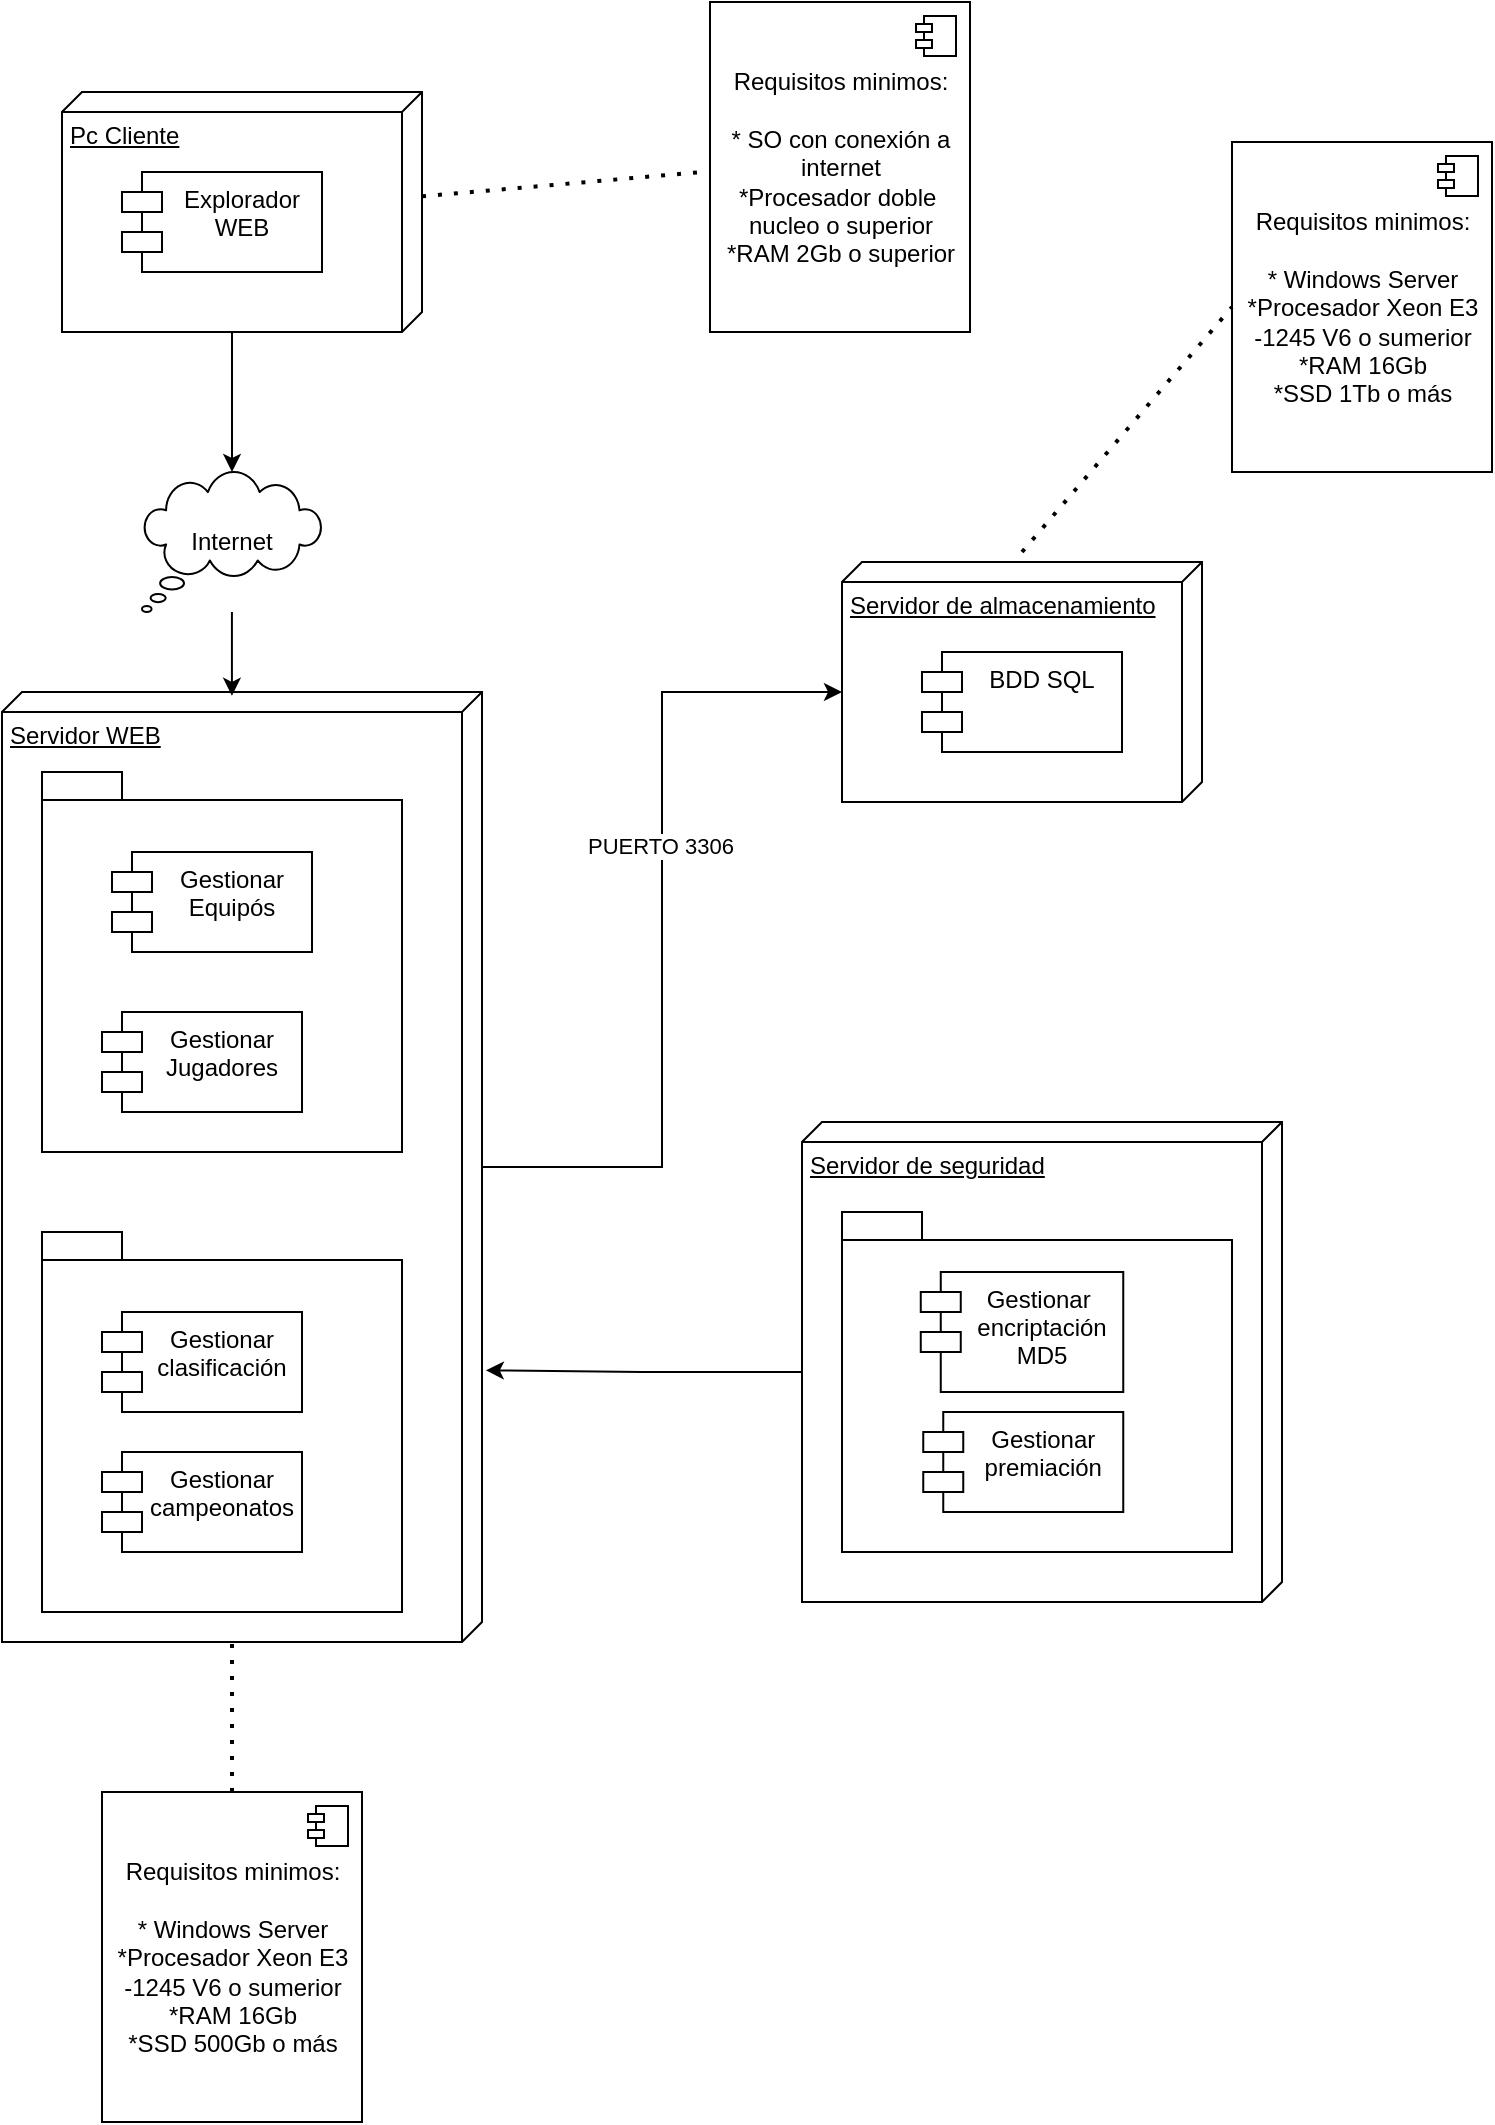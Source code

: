 <mxfile version="20.8.20" type="device" pages="3"><diagram id="pEQX3qV8UF2Y48jr3S-m" name="Page-1"><mxGraphModel dx="1009" dy="561" grid="1" gridSize="10" guides="1" tooltips="1" connect="1" arrows="1" fold="1" page="1" pageScale="1" pageWidth="827" pageHeight="1169" math="0" shadow="0"><root><mxCell id="0"/><mxCell id="1" parent="0"/><mxCell id="NZAlcKWctSWos0OK3FiM-33" style="edgeStyle=orthogonalEdgeStyle;rounded=0;orthogonalLoop=1;jettySize=auto;html=1;exitX=0;exitY=0;exitDx=120;exitDy=95;exitPerimeter=0;" parent="1" source="NZAlcKWctSWos0OK3FiM-1" target="NZAlcKWctSWos0OK3FiM-32" edge="1"><mxGeometry relative="1" as="geometry"/></mxCell><mxCell id="NZAlcKWctSWos0OK3FiM-1" value="Pc Cliente" style="verticalAlign=top;align=left;spacingTop=8;spacingLeft=2;spacingRight=12;shape=cube;size=10;direction=south;fontStyle=4;html=1;" parent="1" vertex="1"><mxGeometry x="90" y="120" width="180" height="120" as="geometry"/></mxCell><mxCell id="NZAlcKWctSWos0OK3FiM-3" value="Explorador &#10;WEB" style="shape=module;align=left;spacingLeft=20;align=center;verticalAlign=top;" parent="1" vertex="1"><mxGeometry x="120" y="160" width="100" height="50" as="geometry"/></mxCell><mxCell id="NZAlcKWctSWos0OK3FiM-30" style="edgeStyle=orthogonalEdgeStyle;rounded=0;orthogonalLoop=1;jettySize=auto;html=1;entryX=0;entryY=0;entryDx=65;entryDy=180;entryPerimeter=0;" parent="1" source="NZAlcKWctSWos0OK3FiM-4" target="NZAlcKWctSWos0OK3FiM-25" edge="1"><mxGeometry relative="1" as="geometry"/></mxCell><mxCell id="NZAlcKWctSWos0OK3FiM-31" value="PUERTO 3306" style="edgeLabel;html=1;align=center;verticalAlign=middle;resizable=0;points=[];" parent="NZAlcKWctSWos0OK3FiM-30" vertex="1" connectable="0"><mxGeometry x="0.206" y="1" relative="1" as="geometry"><mxPoint y="1" as="offset"/></mxGeometry></mxCell><mxCell id="NZAlcKWctSWos0OK3FiM-4" value="Servidor WEB" style="verticalAlign=top;align=left;spacingTop=8;spacingLeft=2;spacingRight=12;shape=cube;size=10;direction=south;fontStyle=4;html=1;" parent="1" vertex="1"><mxGeometry x="60" y="420" width="240" height="475" as="geometry"/></mxCell><mxCell id="NZAlcKWctSWos0OK3FiM-2" value="" style="shape=folder;fontStyle=1;spacingTop=10;tabWidth=40;tabHeight=14;tabPosition=left;html=1;" parent="1" vertex="1"><mxGeometry x="80" y="460" width="180" height="190" as="geometry"/></mxCell><mxCell id="NZAlcKWctSWos0OK3FiM-5" value="Gestionar &#10;Equipós" style="shape=module;align=left;spacingLeft=20;align=center;verticalAlign=top;" parent="1" vertex="1"><mxGeometry x="115" y="500" width="100" height="50" as="geometry"/></mxCell><mxCell id="NZAlcKWctSWos0OK3FiM-6" value="Gestionar &#10;Jugadores" style="shape=module;align=left;spacingLeft=20;align=center;verticalAlign=top;" parent="1" vertex="1"><mxGeometry x="110" y="580" width="100" height="50" as="geometry"/></mxCell><mxCell id="NZAlcKWctSWos0OK3FiM-7" value="" style="shape=folder;fontStyle=1;spacingTop=10;tabWidth=40;tabHeight=14;tabPosition=left;html=1;" parent="1" vertex="1"><mxGeometry x="80" y="690" width="180" height="190" as="geometry"/></mxCell><mxCell id="NZAlcKWctSWos0OK3FiM-8" value="Gestionar&#10;campeonatos" style="shape=module;align=left;spacingLeft=20;align=center;verticalAlign=top;" parent="1" vertex="1"><mxGeometry x="110" y="800" width="100" height="50" as="geometry"/></mxCell><mxCell id="NZAlcKWctSWos0OK3FiM-9" value="Gestionar &#10;clasificación" style="shape=module;align=left;spacingLeft=20;align=center;verticalAlign=top;" parent="1" vertex="1"><mxGeometry x="110" y="730" width="100" height="50" as="geometry"/></mxCell><mxCell id="NZAlcKWctSWos0OK3FiM-29" style="edgeStyle=orthogonalEdgeStyle;rounded=0;orthogonalLoop=1;jettySize=auto;html=1;exitX=0;exitY=0;exitDx=125;exitDy=240;exitPerimeter=0;entryX=0.714;entryY=-0.008;entryDx=0;entryDy=0;entryPerimeter=0;" parent="1" source="NZAlcKWctSWos0OK3FiM-10" target="NZAlcKWctSWos0OK3FiM-4" edge="1"><mxGeometry relative="1" as="geometry"/></mxCell><mxCell id="NZAlcKWctSWos0OK3FiM-10" value="Servidor de seguridad" style="verticalAlign=top;align=left;spacingTop=8;spacingLeft=2;spacingRight=12;shape=cube;size=10;direction=south;fontStyle=4;html=1;" parent="1" vertex="1"><mxGeometry x="460" y="635" width="240" height="240" as="geometry"/></mxCell><mxCell id="NZAlcKWctSWos0OK3FiM-11" value="" style="shape=folder;fontStyle=1;spacingTop=10;tabWidth=40;tabHeight=14;tabPosition=left;html=1;" parent="1" vertex="1"><mxGeometry x="480" y="680" width="195" height="170" as="geometry"/></mxCell><mxCell id="NZAlcKWctSWos0OK3FiM-12" value="Gestionar &#10;premiación" style="shape=module;align=left;spacingLeft=20;align=center;verticalAlign=top;" parent="1" vertex="1"><mxGeometry x="520.63" y="780" width="100" height="50" as="geometry"/></mxCell><mxCell id="NZAlcKWctSWos0OK3FiM-13" value="Gestionar &#10;encriptación&#10;MD5" style="shape=module;align=left;spacingLeft=20;align=center;verticalAlign=top;" parent="1" vertex="1"><mxGeometry x="519.38" y="710" width="101.25" height="60" as="geometry"/></mxCell><mxCell id="NZAlcKWctSWos0OK3FiM-25" value="Servidor de almacenamiento" style="verticalAlign=top;align=left;spacingTop=8;spacingLeft=2;spacingRight=12;shape=cube;size=10;direction=south;fontStyle=4;html=1;" parent="1" vertex="1"><mxGeometry x="480" y="355" width="180" height="120" as="geometry"/></mxCell><mxCell id="NZAlcKWctSWos0OK3FiM-26" value="BDD SQL" style="shape=module;align=left;spacingLeft=20;align=center;verticalAlign=top;" parent="1" vertex="1"><mxGeometry x="520" y="400" width="100" height="50" as="geometry"/></mxCell><mxCell id="NZAlcKWctSWos0OK3FiM-27" value="Requisitos minimos:&lt;br&gt;&lt;br&gt;* Windows Server&lt;br&gt;*Procesador Xeon E3 &lt;br&gt;-1245 V6 o sumerior&lt;br&gt;*RAM 16Gb&lt;br&gt;*SSD 1Tb o más" style="html=1;dropTarget=0;" parent="1" vertex="1"><mxGeometry x="675" y="145" width="130" height="165" as="geometry"/></mxCell><mxCell id="NZAlcKWctSWos0OK3FiM-28" value="" style="shape=module;jettyWidth=8;jettyHeight=4;" parent="NZAlcKWctSWos0OK3FiM-27" vertex="1"><mxGeometry x="1" width="20" height="20" relative="1" as="geometry"><mxPoint x="-27" y="7" as="offset"/></mxGeometry></mxCell><mxCell id="NZAlcKWctSWos0OK3FiM-34" style="edgeStyle=orthogonalEdgeStyle;rounded=0;orthogonalLoop=1;jettySize=auto;html=1;entryX=0.004;entryY=0.521;entryDx=0;entryDy=0;entryPerimeter=0;" parent="1" source="NZAlcKWctSWos0OK3FiM-32" target="NZAlcKWctSWos0OK3FiM-4" edge="1"><mxGeometry relative="1" as="geometry"/></mxCell><mxCell id="NZAlcKWctSWos0OK3FiM-32" value="Internet" style="whiteSpace=wrap;html=1;shape=mxgraph.basic.cloud_callout" parent="1" vertex="1"><mxGeometry x="130" y="310" width="90" height="70" as="geometry"/></mxCell><mxCell id="NZAlcKWctSWos0OK3FiM-37" value="" style="endArrow=none;dashed=1;html=1;dashPattern=1 3;strokeWidth=2;rounded=0;entryX=0;entryY=0.5;entryDx=0;entryDy=0;" parent="1" target="NZAlcKWctSWos0OK3FiM-27" edge="1"><mxGeometry width="50" height="50" relative="1" as="geometry"><mxPoint x="570" y="350" as="sourcePoint"/><mxPoint x="440" y="440" as="targetPoint"/></mxGeometry></mxCell><mxCell id="NZAlcKWctSWos0OK3FiM-38" value="Requisitos minimos:&lt;br&gt;&lt;br&gt;* Windows Server&lt;br&gt;*Procesador Xeon E3 &lt;br&gt;-1245 V6 o sumerior&lt;br&gt;*RAM 16Gb&lt;br&gt;*SSD 500Gb o más" style="html=1;dropTarget=0;" parent="1" vertex="1"><mxGeometry x="110" y="970" width="130" height="165" as="geometry"/></mxCell><mxCell id="NZAlcKWctSWos0OK3FiM-39" value="" style="shape=module;jettyWidth=8;jettyHeight=4;" parent="NZAlcKWctSWos0OK3FiM-38" vertex="1"><mxGeometry x="1" width="20" height="20" relative="1" as="geometry"><mxPoint x="-27" y="7" as="offset"/></mxGeometry></mxCell><mxCell id="NZAlcKWctSWos0OK3FiM-40" value="" style="endArrow=none;dashed=1;html=1;dashPattern=1 3;strokeWidth=2;rounded=0;entryX=0;entryY=0;entryDx=475;entryDy=125;entryPerimeter=0;" parent="1" source="NZAlcKWctSWos0OK3FiM-38" target="NZAlcKWctSWos0OK3FiM-4" edge="1"><mxGeometry width="50" height="50" relative="1" as="geometry"><mxPoint x="580" y="365" as="sourcePoint"/><mxPoint x="580" y="295" as="targetPoint"/></mxGeometry></mxCell><mxCell id="NZAlcKWctSWos0OK3FiM-41" value="Requisitos minimos:&lt;br&gt;&lt;br&gt;* SO con conexión a&lt;br&gt;internet&lt;br&gt;*Procesador doble&amp;nbsp;&lt;br&gt;nucleo o superior&lt;br&gt;*RAM 2Gb o superior&lt;br&gt;" style="html=1;dropTarget=0;" parent="1" vertex="1"><mxGeometry x="414" y="75" width="130" height="165" as="geometry"/></mxCell><mxCell id="NZAlcKWctSWos0OK3FiM-42" value="" style="shape=module;jettyWidth=8;jettyHeight=4;" parent="NZAlcKWctSWos0OK3FiM-41" vertex="1"><mxGeometry x="1" width="20" height="20" relative="1" as="geometry"><mxPoint x="-27" y="7" as="offset"/></mxGeometry></mxCell><mxCell id="NZAlcKWctSWos0OK3FiM-43" value="" style="endArrow=none;dashed=1;html=1;dashPattern=1 3;strokeWidth=2;rounded=0;" parent="1" source="NZAlcKWctSWos0OK3FiM-1" edge="1"><mxGeometry width="50" height="50" relative="1" as="geometry"><mxPoint x="580" y="360" as="sourcePoint"/><mxPoint x="410" y="160" as="targetPoint"/></mxGeometry></mxCell></root></mxGraphModel></diagram><diagram id="flF5bvhJFuqrSgiUBy-7" name="Page-2"><mxGraphModel dx="1009" dy="561" grid="1" gridSize="10" guides="1" tooltips="1" connect="1" arrows="1" fold="1" page="1" pageScale="1" pageWidth="827" pageHeight="1169" math="0" shadow="0"><root><mxCell id="0"/><mxCell id="1" parent="0"/><mxCell id="SqK7k2KdLtmogZv5gk_i-6" style="edgeStyle=orthogonalEdgeStyle;rounded=0;orthogonalLoop=1;jettySize=auto;html=1;exitX=0;exitY=0.645;exitDx=0;exitDy=0;exitPerimeter=0;entryX=0;entryY=0;entryDx=70;entryDy=70;entryPerimeter=0;" parent="1" source="SqK7k2KdLtmogZv5gk_i-1" target="SqK7k2KdLtmogZv5gk_i-4" edge="1"><mxGeometry relative="1" as="geometry"/></mxCell><mxCell id="SqK7k2KdLtmogZv5gk_i-7" style="edgeStyle=orthogonalEdgeStyle;rounded=0;orthogonalLoop=1;jettySize=auto;html=1;entryX=0;entryY=0;entryDx=80;entryDy=80;entryPerimeter=0;exitX=0.005;exitY=0.35;exitDx=0;exitDy=0;exitPerimeter=0;" parent="1" source="SqK7k2KdLtmogZv5gk_i-1" target="SqK7k2KdLtmogZv5gk_i-5" edge="1"><mxGeometry relative="1" as="geometry"/></mxCell><mxCell id="My9athEXNHhI6NJUmnqV-2" style="edgeStyle=orthogonalEdgeStyle;rounded=0;orthogonalLoop=1;jettySize=auto;html=1;exitX=0;exitY=0;exitDx=220;exitDy=105;exitPerimeter=0;entryX=0.5;entryY=0;entryDx=0;entryDy=0;entryPerimeter=0;" parent="1" source="SqK7k2KdLtmogZv5gk_i-1" target="My9athEXNHhI6NJUmnqV-1" edge="1"><mxGeometry relative="1" as="geometry"/></mxCell><mxCell id="SqK7k2KdLtmogZv5gk_i-1" value="Pc del cliente" style="verticalAlign=top;align=left;spacingTop=8;spacingLeft=2;spacingRight=12;shape=cube;size=10;direction=south;fontStyle=4;html=1;" parent="1" vertex="1"><mxGeometry x="120" y="190" width="200" height="220" as="geometry"/></mxCell><mxCell id="SqK7k2KdLtmogZv5gk_i-2" value="Explorador&#10;WEB&#10;ACTUALIZADO" style="shape=module;align=left;spacingLeft=20;align=center;verticalAlign=top;" parent="1" vertex="1"><mxGeometry x="160" y="240" width="120" height="60" as="geometry"/></mxCell><mxCell id="SqK7k2KdLtmogZv5gk_i-3" value="URL&#10;Cash Inventory" style="shape=module;align=left;spacingLeft=20;align=center;verticalAlign=top;" parent="1" vertex="1"><mxGeometry x="160" y="310" width="120" height="50" as="geometry"/></mxCell><mxCell id="SqK7k2KdLtmogZv5gk_i-4" value="Impresora termica&lt;br&gt;Epson TM H6000IV" style="verticalAlign=top;align=left;spacingTop=8;spacingLeft=2;spacingRight=12;shape=cube;size=10;direction=south;fontStyle=4;html=1;" parent="1" vertex="1"><mxGeometry x="60" y="40" width="130" height="70" as="geometry"/></mxCell><mxCell id="SqK7k2KdLtmogZv5gk_i-5" value="Lector codigo&lt;br&gt;de barras Scaner &lt;br&gt;Sat&amp;nbsp;Ld101r Plus &lt;br&gt;LaserUsb&amp;nbsp;" style="verticalAlign=top;align=left;spacingTop=8;spacingLeft=2;spacingRight=12;shape=cube;size=10;direction=south;fontStyle=4;html=1;" parent="1" vertex="1"><mxGeometry x="250" y="35" width="150" height="80" as="geometry"/></mxCell><mxCell id="kcZX2ZvFOeMrRuuOUvi_-3" style="edgeStyle=orthogonalEdgeStyle;rounded=0;orthogonalLoop=1;jettySize=auto;html=1;" parent="1" source="SqK7k2KdLtmogZv5gk_i-9" target="SSIethZehBiqO0GiITaH-1" edge="1"><mxGeometry relative="1" as="geometry"><Array as="points"><mxPoint x="470" y="650"/></Array></mxGeometry></mxCell><mxCell id="FoS9qGwyeGlfsuuK_qKD-1" value="PUERTO 3306" style="edgeLabel;html=1;align=center;verticalAlign=middle;resizable=0;points=[];" parent="kcZX2ZvFOeMrRuuOUvi_-3" vertex="1" connectable="0"><mxGeometry x="-0.551" relative="1" as="geometry"><mxPoint x="25" as="offset"/></mxGeometry></mxCell><mxCell id="SqK7k2KdLtmogZv5gk_i-9" value="Servidor WEB" style="verticalAlign=top;align=left;spacingTop=8;spacingLeft=2;spacingRight=12;shape=cube;size=10;direction=south;fontStyle=4;html=1;" parent="1" vertex="1"><mxGeometry x="120" y="585" width="200" height="225" as="geometry"/></mxCell><mxCell id="SqK7k2KdLtmogZv5gk_i-10" value="Libereria &#10;Boostrap&#10;5.2" style="shape=module;align=left;spacingLeft=20;align=center;verticalAlign=top;" parent="1" vertex="1"><mxGeometry x="160" y="640" width="110" height="60" as="geometry"/></mxCell><mxCell id="SqK7k2KdLtmogZv5gk_i-11" value="Aplicación&#10;WEB" style="shape=module;align=left;spacingLeft=20;align=center;verticalAlign=top;" parent="1" vertex="1"><mxGeometry x="160" y="720" width="110" height="50" as="geometry"/></mxCell><mxCell id="pBqqS_wfakKW1ZNGecOd-3" value="" style="endArrow=none;dashed=1;html=1;dashPattern=1 3;strokeWidth=2;rounded=0;exitX=0;exitY=0;exitDx=105;exitDy=0;exitPerimeter=0;entryX=0.5;entryY=1;entryDx=0;entryDy=0;entryPerimeter=0;" parent="1" source="SqK7k2KdLtmogZv5gk_i-1" target="pBqqS_wfakKW1ZNGecOd-4" edge="1"><mxGeometry width="50" height="50" relative="1" as="geometry"><mxPoint x="390" y="380" as="sourcePoint"/><mxPoint x="420" y="296.429" as="targetPoint"/></mxGeometry></mxCell><mxCell id="pBqqS_wfakKW1ZNGecOd-4" value="&lt;span style=&quot;&quot;&gt;Requisitos minimos:&lt;/span&gt;&lt;br style=&quot;&quot;&gt;&lt;br style=&quot;&quot;&gt;&lt;span style=&quot;&quot;&gt;* SO con conexión a&lt;/span&gt;&lt;br style=&quot;&quot;&gt;&lt;span style=&quot;&quot;&gt;internet&lt;/span&gt;&lt;br style=&quot;&quot;&gt;&lt;span style=&quot;&quot;&gt;*Procesador doble&amp;nbsp;&lt;/span&gt;&lt;br style=&quot;&quot;&gt;&lt;span style=&quot;&quot;&gt;nucleo o superior&lt;/span&gt;&lt;br style=&quot;&quot;&gt;&lt;span style=&quot;&quot;&gt;*RAM 2Gb o superior&lt;/span&gt;" style="shape=note;size=20;whiteSpace=wrap;html=1;" parent="1" vertex="1"><mxGeometry x="440" y="70" width="160" height="155" as="geometry"/></mxCell><mxCell id="avGkxK2s2Ibcoa_T9llw-4" value="" style="endArrow=none;dashed=1;html=1;dashPattern=1 3;strokeWidth=2;rounded=0;startArrow=none;exitX=-0.019;exitY=0.465;exitDx=0;exitDy=0;exitPerimeter=0;" parent="1" source="avGkxK2s2Ibcoa_T9llw-3" edge="1"><mxGeometry width="50" height="50" relative="1" as="geometry"><mxPoint x="210" y="930" as="sourcePoint"/><mxPoint x="310" y="760" as="targetPoint"/></mxGeometry></mxCell><mxCell id="avGkxK2s2Ibcoa_T9llw-3" value="&lt;span style=&quot;&quot;&gt;Requisitos minimos:&lt;/span&gt;&lt;br style=&quot;&quot;&gt;&lt;br style=&quot;&quot;&gt;&lt;span style=&quot;&quot;&gt;* Windows Server&lt;/span&gt;&lt;br style=&quot;&quot;&gt;&lt;span style=&quot;&quot;&gt;*Procesador Xeon E3&lt;/span&gt;&lt;br style=&quot;&quot;&gt;&lt;span style=&quot;&quot;&gt;-1245 V6 o sumerior&lt;/span&gt;&lt;br style=&quot;&quot;&gt;&lt;span style=&quot;&quot;&gt;*RAM 16Gb&lt;/span&gt;&lt;br style=&quot;&quot;&gt;&lt;span style=&quot;&quot;&gt;*SSD 500Gb o más&lt;/span&gt;" style="shape=note;size=20;whiteSpace=wrap;html=1;" parent="1" vertex="1"><mxGeometry x="480" y="690" width="160" height="155" as="geometry"/></mxCell><mxCell id="My9athEXNHhI6NJUmnqV-3" style="edgeStyle=orthogonalEdgeStyle;rounded=0;orthogonalLoop=1;jettySize=auto;html=1;entryX=0.022;entryY=0.525;entryDx=0;entryDy=0;entryPerimeter=0;" parent="1" source="My9athEXNHhI6NJUmnqV-1" target="SqK7k2KdLtmogZv5gk_i-9" edge="1"><mxGeometry relative="1" as="geometry"/></mxCell><mxCell id="My9athEXNHhI6NJUmnqV-1" value="Internet" style="whiteSpace=wrap;html=1;shape=mxgraph.basic.cloud_callout" parent="1" vertex="1"><mxGeometry x="170" y="460" width="90" height="70" as="geometry"/></mxCell><mxCell id="SSIethZehBiqO0GiITaH-1" value="Servidor de almacenamiento" style="verticalAlign=top;align=left;spacingTop=8;spacingLeft=2;spacingRight=12;shape=cube;size=10;direction=south;fontStyle=4;html=1;" parent="1" vertex="1"><mxGeometry x="380" y="435" width="180" height="120" as="geometry"/></mxCell><mxCell id="SSIethZehBiqO0GiITaH-2" value="BDD SQL" style="shape=module;align=left;spacingLeft=20;align=center;verticalAlign=top;" parent="1" vertex="1"><mxGeometry x="400" y="480" width="100" height="50" as="geometry"/></mxCell><mxCell id="EFtOsYxhVm3WKty1ZG_y-1" value="&lt;span style=&quot;&quot;&gt;Requisitos minimos:&lt;/span&gt;&lt;br style=&quot;&quot;&gt;&lt;br style=&quot;&quot;&gt;&lt;span style=&quot;&quot;&gt;* Windows Server&lt;/span&gt;&lt;br style=&quot;&quot;&gt;&lt;span style=&quot;&quot;&gt;*Procesador Xeon E3&lt;/span&gt;&lt;br style=&quot;&quot;&gt;&lt;span style=&quot;&quot;&gt;-1245 V6 o sumerior&lt;/span&gt;&lt;br style=&quot;&quot;&gt;&lt;span style=&quot;&quot;&gt;*RAM 16Gb&lt;/span&gt;&lt;br style=&quot;&quot;&gt;&lt;span style=&quot;&quot;&gt;*SSD 1Tb o más&lt;/span&gt;" style="shape=note;size=20;whiteSpace=wrap;html=1;" parent="1" vertex="1"><mxGeometry x="630" y="280" width="160" height="155" as="geometry"/></mxCell><mxCell id="EFtOsYxhVm3WKty1ZG_y-2" value="" style="endArrow=none;dashed=1;html=1;dashPattern=1 3;strokeWidth=2;rounded=0;entryX=0.5;entryY=1;entryDx=0;entryDy=0;entryPerimeter=0;" parent="1" source="SSIethZehBiqO0GiITaH-1" target="EFtOsYxhVm3WKty1ZG_y-1" edge="1"><mxGeometry width="50" height="50" relative="1" as="geometry"><mxPoint x="390" y="470" as="sourcePoint"/><mxPoint x="440" y="420" as="targetPoint"/></mxGeometry></mxCell><mxCell id="wmjfxrewx7MBv7a9YYV_-1" value="SQL de Cash Inventory" style="shape=note;size=20;whiteSpace=wrap;html=1;" parent="1" vertex="1"><mxGeometry x="650" y="520" width="120" height="55" as="geometry"/></mxCell><mxCell id="kcZX2ZvFOeMrRuuOUvi_-1" value="" style="endArrow=none;dashed=1;html=1;dashPattern=1 3;strokeWidth=2;rounded=0;entryX=0;entryY=0.5;entryDx=0;entryDy=0;entryPerimeter=0;exitX=1;exitY=0.5;exitDx=0;exitDy=0;" parent="1" source="SSIethZehBiqO0GiITaH-2" target="wmjfxrewx7MBv7a9YYV_-1" edge="1"><mxGeometry width="50" height="50" relative="1" as="geometry"><mxPoint x="570" y="482.5" as="sourcePoint"/><mxPoint x="720" y="445" as="targetPoint"/></mxGeometry></mxCell><mxCell id="FoS9qGwyeGlfsuuK_qKD-2" value="Archivos de Cash &lt;br&gt;Inventory:&lt;br&gt;HTML&lt;br&gt;JS&lt;br&gt;CSS&lt;br&gt;IMG&lt;br&gt;" style="shape=note;size=20;whiteSpace=wrap;html=1;" parent="1" vertex="1"><mxGeometry x="150" y="850" width="130" height="140" as="geometry"/></mxCell><mxCell id="FoS9qGwyeGlfsuuK_qKD-3" value="" style="endArrow=none;dashed=1;html=1;dashPattern=1 3;strokeWidth=2;rounded=0;entryX=0.5;entryY=0;entryDx=0;entryDy=0;entryPerimeter=0;exitX=0.5;exitY=1;exitDx=0;exitDy=0;" parent="1" source="SqK7k2KdLtmogZv5gk_i-11" target="FoS9qGwyeGlfsuuK_qKD-2" edge="1"><mxGeometry width="50" height="50" relative="1" as="geometry"><mxPoint x="310" y="880" as="sourcePoint"/><mxPoint x="460" y="922.5" as="targetPoint"/></mxGeometry></mxCell></root></mxGraphModel></diagram><diagram id="7YcG9OTaDXmFhzb-pgbB" name="Página-3"><mxGraphModel dx="1345" dy="748" grid="1" gridSize="10" guides="1" tooltips="1" connect="1" arrows="1" fold="1" page="1" pageScale="1" pageWidth="1169" pageHeight="827" math="0" shadow="0"><root><mxCell id="0"/><mxCell id="1" parent="0"/><mxCell id="KLVJ-ULLnzdr2CLTptoG-9" style="edgeStyle=orthogonalEdgeStyle;rounded=0;orthogonalLoop=1;jettySize=auto;html=1;entryX=0;entryY=0.5;entryDx=0;entryDy=0;startArrow=none;" edge="1" parent="1" source="KLVJ-ULLnzdr2CLTptoG-34" target="KLVJ-ULLnzdr2CLTptoG-8"><mxGeometry relative="1" as="geometry"/></mxCell><mxCell id="KLVJ-ULLnzdr2CLTptoG-1" value="Usuario" style="shape=umlActor;verticalLabelPosition=bottom;verticalAlign=top;html=1;" vertex="1" parent="1"><mxGeometry x="50" y="70" width="30" height="60" as="geometry"/></mxCell><mxCell id="KLVJ-ULLnzdr2CLTptoG-11" style="edgeStyle=orthogonalEdgeStyle;rounded=0;orthogonalLoop=1;jettySize=auto;html=1;exitX=1;exitY=0.5;exitDx=0;exitDy=0;entryX=0;entryY=0.5;entryDx=0;entryDy=0;" edge="1" parent="1" source="KLVJ-ULLnzdr2CLTptoG-8" target="KLVJ-ULLnzdr2CLTptoG-10"><mxGeometry relative="1" as="geometry"/></mxCell><mxCell id="KLVJ-ULLnzdr2CLTptoG-8" value="Formulario de Logueo&lt;br&gt;" style="html=1;" vertex="1" parent="1"><mxGeometry x="260" y="80" width="140" height="40" as="geometry"/></mxCell><mxCell id="KLVJ-ULLnzdr2CLTptoG-16" style="edgeStyle=orthogonalEdgeStyle;rounded=0;orthogonalLoop=1;jettySize=auto;html=1;exitX=0.5;exitY=1;exitDx=0;exitDy=0;fontSize=11;startArrow=none;" edge="1" parent="1" source="KLVJ-ULLnzdr2CLTptoG-36" target="KLVJ-ULLnzdr2CLTptoG-12"><mxGeometry relative="1" as="geometry"/></mxCell><mxCell id="KLVJ-ULLnzdr2CLTptoG-17" style="edgeStyle=orthogonalEdgeStyle;rounded=0;orthogonalLoop=1;jettySize=auto;html=1;fontSize=11;exitX=0.5;exitY=1;exitDx=0;exitDy=0;startArrow=none;" edge="1" parent="1" source="KLVJ-ULLnzdr2CLTptoG-37" target="KLVJ-ULLnzdr2CLTptoG-13"><mxGeometry relative="1" as="geometry"><Array as="points"><mxPoint x="335" y="190"/></Array></mxGeometry></mxCell><mxCell id="KLVJ-ULLnzdr2CLTptoG-18" style="edgeStyle=orthogonalEdgeStyle;rounded=0;orthogonalLoop=1;jettySize=auto;html=1;fontSize=11;startArrow=none;" edge="1" parent="1" source="KLVJ-ULLnzdr2CLTptoG-38" target="KLVJ-ULLnzdr2CLTptoG-14"><mxGeometry relative="1" as="geometry"/></mxCell><mxCell id="KLVJ-ULLnzdr2CLTptoG-19" style="edgeStyle=orthogonalEdgeStyle;rounded=0;orthogonalLoop=1;jettySize=auto;html=1;fontSize=11;exitX=0.5;exitY=1;exitDx=0;exitDy=0;" edge="1" parent="1" source="KLVJ-ULLnzdr2CLTptoG-10" target="KLVJ-ULLnzdr2CLTptoG-15"><mxGeometry relative="1" as="geometry"><Array as="points"><mxPoint x="535" y="190"/><mxPoint x="735" y="190"/></Array></mxGeometry></mxCell><mxCell id="KLVJ-ULLnzdr2CLTptoG-70" style="edgeStyle=orthogonalEdgeStyle;rounded=0;orthogonalLoop=1;jettySize=auto;html=1;entryX=0.5;entryY=0;entryDx=0;entryDy=0;entryPerimeter=0;fontSize=15;" edge="1" parent="1" source="KLVJ-ULLnzdr2CLTptoG-10" target="KLVJ-ULLnzdr2CLTptoG-1"><mxGeometry relative="1" as="geometry"><Array as="points"><mxPoint x="535" y="50"/><mxPoint x="65" y="50"/></Array></mxGeometry></mxCell><mxCell id="KLVJ-ULLnzdr2CLTptoG-104" style="edgeStyle=orthogonalEdgeStyle;rounded=0;orthogonalLoop=1;jettySize=auto;html=1;fontSize=11;" edge="1" parent="1" source="KLVJ-ULLnzdr2CLTptoG-10" target="KLVJ-ULLnzdr2CLTptoG-96"><mxGeometry relative="1" as="geometry"><Array as="points"><mxPoint x="535" y="190"/><mxPoint x="925" y="190"/></Array></mxGeometry></mxCell><mxCell id="KLVJ-ULLnzdr2CLTptoG-10" value="Menú" style="html=1;" vertex="1" parent="1"><mxGeometry x="480" y="75" width="110" height="50" as="geometry"/></mxCell><mxCell id="KLVJ-ULLnzdr2CLTptoG-55" style="edgeStyle=orthogonalEdgeStyle;rounded=0;orthogonalLoop=1;jettySize=auto;html=1;entryX=0;entryY=0.5;entryDx=0;entryDy=0;fontSize=15;" edge="1" parent="1" target="KLVJ-ULLnzdr2CLTptoG-20"><mxGeometry relative="1" as="geometry"><mxPoint x="155" y="350.0" as="sourcePoint"/><Array as="points"><mxPoint x="155" y="370"/><mxPoint x="80" y="370"/><mxPoint x="80" y="410"/></Array></mxGeometry></mxCell><mxCell id="KLVJ-ULLnzdr2CLTptoG-57" style="edgeStyle=orthogonalEdgeStyle;rounded=0;orthogonalLoop=1;jettySize=auto;html=1;entryX=0;entryY=0.5;entryDx=0;entryDy=0;fontSize=15;" edge="1" parent="1" target="KLVJ-ULLnzdr2CLTptoG-21"><mxGeometry relative="1" as="geometry"><mxPoint x="155" y="350.0" as="sourcePoint"/><Array as="points"><mxPoint x="155" y="370"/><mxPoint x="80" y="370"/><mxPoint x="80" y="460"/></Array></mxGeometry></mxCell><mxCell id="KLVJ-ULLnzdr2CLTptoG-58" style="edgeStyle=orthogonalEdgeStyle;rounded=0;orthogonalLoop=1;jettySize=auto;html=1;entryX=0;entryY=0.5;entryDx=0;entryDy=0;fontSize=15;exitX=0.5;exitY=1;exitDx=0;exitDy=0;" edge="1" parent="1" source="KLVJ-ULLnzdr2CLTptoG-12" target="KLVJ-ULLnzdr2CLTptoG-22"><mxGeometry relative="1" as="geometry"><mxPoint x="155" y="350.0" as="sourcePoint"/><Array as="points"><mxPoint x="155" y="370"/><mxPoint x="80" y="370"/><mxPoint x="80" y="510"/></Array></mxGeometry></mxCell><mxCell id="KLVJ-ULLnzdr2CLTptoG-12" value="&lt;font style=&quot;font-size: 11px;&quot;&gt;Gestion de producto&lt;/font&gt;" style="html=1;" vertex="1" parent="1"><mxGeometry x="100" y="260" width="110" height="50" as="geometry"/></mxCell><mxCell id="KLVJ-ULLnzdr2CLTptoG-13" value="&lt;font style=&quot;font-size: 11px;&quot;&gt;Gestion de usuarios&lt;/font&gt;" style="html=1;" vertex="1" parent="1"><mxGeometry x="280" y="260" width="110" height="50" as="geometry"/></mxCell><mxCell id="KLVJ-ULLnzdr2CLTptoG-14" value="&lt;font style=&quot;font-size: 11px;&quot;&gt;Gestion de Venta&lt;/font&gt;" style="html=1;" vertex="1" parent="1"><mxGeometry x="480" y="260" width="110" height="50" as="geometry"/></mxCell><mxCell id="KLVJ-ULLnzdr2CLTptoG-15" value="Reportes" style="html=1;" vertex="1" parent="1"><mxGeometry x="680" y="260" width="110" height="50" as="geometry"/></mxCell><mxCell id="KLVJ-ULLnzdr2CLTptoG-20" value="Formulario de&lt;br&gt;añadir producto" style="html=1;fontSize=11;" vertex="1" parent="1"><mxGeometry x="120" y="390" width="90" height="40" as="geometry"/></mxCell><mxCell id="KLVJ-ULLnzdr2CLTptoG-21" value="Formulario de&lt;br style=&quot;border-color: var(--border-color);&quot;&gt;editar producto" style="html=1;fontSize=11;" vertex="1" parent="1"><mxGeometry x="120" y="440" width="90" height="40" as="geometry"/></mxCell><mxCell id="KLVJ-ULLnzdr2CLTptoG-22" value="Formulario de&lt;br style=&quot;border-color: var(--border-color);&quot;&gt;eliminar producto" style="html=1;fontSize=11;" vertex="1" parent="1"><mxGeometry x="120" y="490" width="90" height="40" as="geometry"/></mxCell><mxCell id="KLVJ-ULLnzdr2CLTptoG-35" value="&lt;font style=&quot;font-size: 15px;&quot;&gt;&lt;b&gt;2&lt;/b&gt;&lt;/font&gt;" style="ellipse;whiteSpace=wrap;html=1;aspect=fixed;fontSize=14;" vertex="1" parent="1"><mxGeometry x="430" y="90" width="20" height="20" as="geometry"/></mxCell><mxCell id="KLVJ-ULLnzdr2CLTptoG-39" value="&lt;font style=&quot;font-size: 15px;&quot;&gt;&lt;b&gt;3&lt;br&gt;&lt;/b&gt;&lt;/font&gt;" style="ellipse;whiteSpace=wrap;html=1;aspect=fixed;fontSize=14;" vertex="1" parent="1"><mxGeometry x="725" y="210" width="20" height="20" as="geometry"/></mxCell><mxCell id="KLVJ-ULLnzdr2CLTptoG-43" value="" style="edgeStyle=orthogonalEdgeStyle;rounded=0;orthogonalLoop=1;jettySize=auto;html=1;exitX=0.5;exitY=1;exitDx=0;exitDy=0;fontSize=11;endArrow=none;" edge="1" parent="1" source="KLVJ-ULLnzdr2CLTptoG-10" target="KLVJ-ULLnzdr2CLTptoG-36"><mxGeometry relative="1" as="geometry"><mxPoint x="535" y="125" as="sourcePoint"/><mxPoint x="155" y="260" as="targetPoint"/><Array as="points"><mxPoint x="535" y="190"/><mxPoint x="155" y="190"/></Array></mxGeometry></mxCell><mxCell id="KLVJ-ULLnzdr2CLTptoG-36" value="&lt;font style=&quot;font-size: 15px;&quot;&gt;&lt;b&gt;3&lt;br&gt;&lt;/b&gt;&lt;/font&gt;" style="ellipse;whiteSpace=wrap;html=1;aspect=fixed;fontSize=14;" vertex="1" parent="1"><mxGeometry x="145" y="210" width="20" height="20" as="geometry"/></mxCell><mxCell id="KLVJ-ULLnzdr2CLTptoG-44" value="" style="edgeStyle=orthogonalEdgeStyle;rounded=0;orthogonalLoop=1;jettySize=auto;html=1;entryX=0;entryY=0.5;entryDx=0;entryDy=0;endArrow=none;" edge="1" parent="1" source="KLVJ-ULLnzdr2CLTptoG-1" target="KLVJ-ULLnzdr2CLTptoG-34"><mxGeometry relative="1" as="geometry"><mxPoint x="190" y="100" as="sourcePoint"/><mxPoint x="260" y="100" as="targetPoint"/></mxGeometry></mxCell><mxCell id="KLVJ-ULLnzdr2CLTptoG-34" value="&lt;font style=&quot;font-size: 15px;&quot;&gt;&lt;b&gt;1&lt;/b&gt;&lt;/font&gt;" style="ellipse;whiteSpace=wrap;html=1;aspect=fixed;fontSize=14;" vertex="1" parent="1"><mxGeometry x="155.0" y="90" width="20" height="20" as="geometry"/></mxCell><mxCell id="KLVJ-ULLnzdr2CLTptoG-46" value="" style="edgeStyle=orthogonalEdgeStyle;rounded=0;orthogonalLoop=1;jettySize=auto;html=1;fontSize=11;exitX=0.5;exitY=1;exitDx=0;exitDy=0;endArrow=none;" edge="1" parent="1" source="KLVJ-ULLnzdr2CLTptoG-10" target="KLVJ-ULLnzdr2CLTptoG-37"><mxGeometry relative="1" as="geometry"><mxPoint x="535" y="125" as="sourcePoint"/><mxPoint x="335" y="260" as="targetPoint"/><Array as="points"><mxPoint x="535" y="190"/></Array></mxGeometry></mxCell><mxCell id="KLVJ-ULLnzdr2CLTptoG-37" value="&lt;font style=&quot;font-size: 15px;&quot;&gt;&lt;b&gt;3&lt;br&gt;&lt;/b&gt;&lt;/font&gt;" style="ellipse;whiteSpace=wrap;html=1;aspect=fixed;fontSize=14;" vertex="1" parent="1"><mxGeometry x="325" y="210" width="20" height="20" as="geometry"/></mxCell><mxCell id="KLVJ-ULLnzdr2CLTptoG-48" value="" style="edgeStyle=orthogonalEdgeStyle;rounded=0;orthogonalLoop=1;jettySize=auto;html=1;fontSize=11;endArrow=none;" edge="1" parent="1" source="KLVJ-ULLnzdr2CLTptoG-10" target="KLVJ-ULLnzdr2CLTptoG-38"><mxGeometry relative="1" as="geometry"><mxPoint x="535" y="125" as="sourcePoint"/><mxPoint x="535" y="260" as="targetPoint"/></mxGeometry></mxCell><mxCell id="KLVJ-ULLnzdr2CLTptoG-38" value="&lt;font style=&quot;font-size: 15px;&quot;&gt;&lt;b&gt;3&lt;br&gt;&lt;/b&gt;&lt;/font&gt;" style="ellipse;whiteSpace=wrap;html=1;aspect=fixed;fontSize=14;" vertex="1" parent="1"><mxGeometry x="525" y="210" width="20" height="20" as="geometry"/></mxCell><mxCell id="KLVJ-ULLnzdr2CLTptoG-49" value="&lt;font style=&quot;font-size: 15px;&quot;&gt;&lt;b&gt;4&lt;br&gt;&lt;/b&gt;&lt;/font&gt;" style="ellipse;whiteSpace=wrap;html=1;aspect=fixed;fontSize=14;" vertex="1" parent="1"><mxGeometry x="90" y="400" width="20" height="20" as="geometry"/></mxCell><mxCell id="KLVJ-ULLnzdr2CLTptoG-51" value="&lt;font style=&quot;font-size: 15px;&quot;&gt;&lt;b&gt;4&lt;br&gt;&lt;/b&gt;&lt;/font&gt;" style="ellipse;whiteSpace=wrap;html=1;aspect=fixed;fontSize=14;" vertex="1" parent="1"><mxGeometry x="90" y="450" width="20" height="20" as="geometry"/></mxCell><mxCell id="KLVJ-ULLnzdr2CLTptoG-109" style="edgeStyle=orthogonalEdgeStyle;rounded=0;orthogonalLoop=1;jettySize=auto;html=1;entryX=0.5;entryY=0;entryDx=0;entryDy=0;fontSize=11;" edge="1" parent="1" source="KLVJ-ULLnzdr2CLTptoG-53" target="KLVJ-ULLnzdr2CLTptoG-106"><mxGeometry relative="1" as="geometry"><Array as="points"><mxPoint x="100" y="580"/><mxPoint x="525" y="580"/></Array></mxGeometry></mxCell><mxCell id="KLVJ-ULLnzdr2CLTptoG-53" value="&lt;font style=&quot;font-size: 15px;&quot;&gt;&lt;b&gt;4&lt;br&gt;&lt;/b&gt;&lt;/font&gt;" style="ellipse;whiteSpace=wrap;html=1;aspect=fixed;fontSize=14;" vertex="1" parent="1"><mxGeometry x="90" y="500" width="20" height="20" as="geometry"/></mxCell><mxCell id="KLVJ-ULLnzdr2CLTptoG-59" style="edgeStyle=orthogonalEdgeStyle;rounded=0;orthogonalLoop=1;jettySize=auto;html=1;entryX=0;entryY=0.5;entryDx=0;entryDy=0;fontSize=15;" edge="1" parent="1" target="KLVJ-ULLnzdr2CLTptoG-62"><mxGeometry relative="1" as="geometry"><mxPoint x="335" y="350" as="sourcePoint"/><Array as="points"><mxPoint x="335" y="370"/><mxPoint x="260" y="370"/><mxPoint x="260" y="410"/></Array></mxGeometry></mxCell><mxCell id="KLVJ-ULLnzdr2CLTptoG-60" style="edgeStyle=orthogonalEdgeStyle;rounded=0;orthogonalLoop=1;jettySize=auto;html=1;entryX=0;entryY=0.5;entryDx=0;entryDy=0;fontSize=15;" edge="1" parent="1" target="KLVJ-ULLnzdr2CLTptoG-63"><mxGeometry relative="1" as="geometry"><mxPoint x="335" y="350" as="sourcePoint"/><Array as="points"><mxPoint x="335" y="370"/><mxPoint x="260" y="370"/><mxPoint x="260" y="460"/></Array></mxGeometry></mxCell><mxCell id="KLVJ-ULLnzdr2CLTptoG-61" style="edgeStyle=orthogonalEdgeStyle;rounded=0;orthogonalLoop=1;jettySize=auto;html=1;entryX=0;entryY=0.5;entryDx=0;entryDy=0;fontSize=15;exitX=0.5;exitY=1;exitDx=0;exitDy=0;" edge="1" parent="1" target="KLVJ-ULLnzdr2CLTptoG-64" source="KLVJ-ULLnzdr2CLTptoG-13"><mxGeometry relative="1" as="geometry"><mxPoint x="335" y="350" as="sourcePoint"/><Array as="points"><mxPoint x="335" y="370"/><mxPoint x="260" y="370"/><mxPoint x="260" y="510"/></Array></mxGeometry></mxCell><mxCell id="KLVJ-ULLnzdr2CLTptoG-62" value="Formulario de&lt;br&gt;añadir usuario" style="html=1;fontSize=11;" vertex="1" parent="1"><mxGeometry x="300" y="390" width="90" height="40" as="geometry"/></mxCell><mxCell id="KLVJ-ULLnzdr2CLTptoG-63" value="Formulario de&lt;br style=&quot;border-color: var(--border-color);&quot;&gt;editar usuario" style="html=1;fontSize=11;" vertex="1" parent="1"><mxGeometry x="300" y="440" width="90" height="40" as="geometry"/></mxCell><mxCell id="KLVJ-ULLnzdr2CLTptoG-64" value="Formulario de&lt;br style=&quot;border-color: var(--border-color);&quot;&gt;eliminar usuario" style="html=1;fontSize=11;" vertex="1" parent="1"><mxGeometry x="300" y="490" width="90" height="40" as="geometry"/></mxCell><mxCell id="KLVJ-ULLnzdr2CLTptoG-65" value="&lt;font style=&quot;font-size: 15px;&quot;&gt;&lt;b&gt;4&lt;br&gt;&lt;/b&gt;&lt;/font&gt;" style="ellipse;whiteSpace=wrap;html=1;aspect=fixed;fontSize=14;" vertex="1" parent="1"><mxGeometry x="270" y="400" width="20" height="20" as="geometry"/></mxCell><mxCell id="KLVJ-ULLnzdr2CLTptoG-66" value="&lt;font style=&quot;font-size: 15px;&quot;&gt;&lt;b&gt;4&lt;br&gt;&lt;/b&gt;&lt;/font&gt;" style="ellipse;whiteSpace=wrap;html=1;aspect=fixed;fontSize=14;" vertex="1" parent="1"><mxGeometry x="270" y="450" width="20" height="20" as="geometry"/></mxCell><mxCell id="KLVJ-ULLnzdr2CLTptoG-112" style="edgeStyle=orthogonalEdgeStyle;rounded=0;orthogonalLoop=1;jettySize=auto;html=1;fontSize=11;" edge="1" parent="1" source="KLVJ-ULLnzdr2CLTptoG-67" target="KLVJ-ULLnzdr2CLTptoG-106"><mxGeometry relative="1" as="geometry"><Array as="points"><mxPoint x="280" y="580"/><mxPoint x="525" y="580"/></Array></mxGeometry></mxCell><mxCell id="KLVJ-ULLnzdr2CLTptoG-67" value="&lt;font style=&quot;font-size: 15px;&quot;&gt;&lt;b&gt;4&lt;br&gt;&lt;/b&gt;&lt;/font&gt;" style="ellipse;whiteSpace=wrap;html=1;aspect=fixed;fontSize=14;" vertex="1" parent="1"><mxGeometry x="270" y="500" width="20" height="20" as="geometry"/></mxCell><mxCell id="KLVJ-ULLnzdr2CLTptoG-69" value="&lt;font style=&quot;&quot;&gt;&lt;font style=&quot;font-size: 11px;&quot;&gt;Ingresar usuario y clave&lt;/font&gt;&lt;br&gt;&lt;/font&gt;" style="text;html=1;strokeColor=none;fillColor=none;align=center;verticalAlign=middle;whiteSpace=wrap;rounded=0;fontSize=15;" vertex="1" parent="1"><mxGeometry x="87.5" y="110" width="155" height="30" as="geometry"/></mxCell><mxCell id="KLVJ-ULLnzdr2CLTptoG-72" value="Ir a" style="text;html=1;strokeColor=none;fillColor=none;align=center;verticalAlign=middle;whiteSpace=wrap;rounded=0;fontSize=11;" vertex="1" parent="1"><mxGeometry x="410" y="110" width="60" height="30" as="geometry"/></mxCell><mxCell id="KLVJ-ULLnzdr2CLTptoG-73" value="Salir del sistema" style="text;html=1;strokeColor=none;fillColor=none;align=center;verticalAlign=middle;whiteSpace=wrap;rounded=0;fontSize=11;" vertex="1" parent="1"><mxGeometry x="275" y="10" width="60" height="30" as="geometry"/></mxCell><mxCell id="KLVJ-ULLnzdr2CLTptoG-75" value="Ingresar a" style="text;html=1;strokeColor=none;fillColor=none;align=center;verticalAlign=middle;whiteSpace=wrap;rounded=0;fontSize=11;" vertex="1" parent="1"><mxGeometry x="545" y="140" width="60" height="30" as="geometry"/></mxCell><mxCell id="KLVJ-ULLnzdr2CLTptoG-76" value="&lt;span style=&quot;font-size: 11px;&quot;&gt;Ingresar datos&lt;/span&gt;" style="text;html=1;strokeColor=none;fillColor=none;align=center;verticalAlign=middle;whiteSpace=wrap;rounded=0;fontSize=15;" vertex="1" parent="1"><mxGeometry x="50" y="320" width="90" height="30" as="geometry"/></mxCell><mxCell id="KLVJ-ULLnzdr2CLTptoG-77" value="&lt;span style=&quot;font-size: 11px;&quot;&gt;Ingresar datos&lt;/span&gt;" style="text;html=1;strokeColor=none;fillColor=none;align=center;verticalAlign=middle;whiteSpace=wrap;rounded=0;fontSize=15;" vertex="1" parent="1"><mxGeometry x="210" y="320" width="155" height="30" as="geometry"/></mxCell><mxCell id="KLVJ-ULLnzdr2CLTptoG-78" style="edgeStyle=orthogonalEdgeStyle;rounded=0;orthogonalLoop=1;jettySize=auto;html=1;entryX=0;entryY=0.5;entryDx=0;entryDy=0;fontSize=15;" edge="1" parent="1" target="KLVJ-ULLnzdr2CLTptoG-81"><mxGeometry relative="1" as="geometry"><mxPoint x="535" y="350" as="sourcePoint"/><Array as="points"><mxPoint x="535" y="370"/><mxPoint x="460" y="370"/><mxPoint x="460" y="410"/></Array></mxGeometry></mxCell><mxCell id="KLVJ-ULLnzdr2CLTptoG-79" style="edgeStyle=orthogonalEdgeStyle;rounded=0;orthogonalLoop=1;jettySize=auto;html=1;entryX=0;entryY=0.5;entryDx=0;entryDy=0;fontSize=15;exitX=0.5;exitY=1;exitDx=0;exitDy=0;" edge="1" parent="1" target="KLVJ-ULLnzdr2CLTptoG-82" source="KLVJ-ULLnzdr2CLTptoG-14"><mxGeometry relative="1" as="geometry"><mxPoint x="535" y="350" as="sourcePoint"/><Array as="points"><mxPoint x="535" y="370"/><mxPoint x="460" y="370"/><mxPoint x="460" y="460"/></Array></mxGeometry></mxCell><mxCell id="KLVJ-ULLnzdr2CLTptoG-81" value="Formulario de&lt;br&gt;consultar&lt;br&gt;producto" style="html=1;fontSize=11;" vertex="1" parent="1"><mxGeometry x="500" y="390" width="90" height="40" as="geometry"/></mxCell><mxCell id="KLVJ-ULLnzdr2CLTptoG-82" value="Formulario de&lt;br&gt;Venta" style="html=1;fontSize=11;" vertex="1" parent="1"><mxGeometry x="500" y="440" width="90" height="40" as="geometry"/></mxCell><mxCell id="KLVJ-ULLnzdr2CLTptoG-84" value="&lt;font style=&quot;font-size: 15px;&quot;&gt;&lt;b&gt;4&lt;br&gt;&lt;/b&gt;&lt;/font&gt;" style="ellipse;whiteSpace=wrap;html=1;aspect=fixed;fontSize=14;" vertex="1" parent="1"><mxGeometry x="470" y="400" width="20" height="20" as="geometry"/></mxCell><mxCell id="KLVJ-ULLnzdr2CLTptoG-113" style="edgeStyle=orthogonalEdgeStyle;rounded=0;orthogonalLoop=1;jettySize=auto;html=1;exitX=0.5;exitY=1;exitDx=0;exitDy=0;fontSize=11;" edge="1" parent="1" source="KLVJ-ULLnzdr2CLTptoG-85" target="KLVJ-ULLnzdr2CLTptoG-106"><mxGeometry relative="1" as="geometry"><Array as="points"><mxPoint x="480" y="580"/><mxPoint x="525" y="580"/></Array></mxGeometry></mxCell><mxCell id="KLVJ-ULLnzdr2CLTptoG-85" value="&lt;font style=&quot;font-size: 15px;&quot;&gt;&lt;b&gt;4&lt;br&gt;&lt;/b&gt;&lt;/font&gt;" style="ellipse;whiteSpace=wrap;html=1;aspect=fixed;fontSize=14;" vertex="1" parent="1"><mxGeometry x="470" y="450" width="20" height="20" as="geometry"/></mxCell><mxCell id="KLVJ-ULLnzdr2CLTptoG-87" value="&lt;span style=&quot;font-size: 11px;&quot;&gt;Ingresar datos&lt;/span&gt;" style="text;html=1;strokeColor=none;fillColor=none;align=center;verticalAlign=middle;whiteSpace=wrap;rounded=0;fontSize=15;" vertex="1" parent="1"><mxGeometry x="402.5" y="320" width="155" height="30" as="geometry"/></mxCell><mxCell id="KLVJ-ULLnzdr2CLTptoG-88" style="edgeStyle=orthogonalEdgeStyle;rounded=0;orthogonalLoop=1;jettySize=auto;html=1;entryX=0;entryY=0.5;entryDx=0;entryDy=0;fontSize=15;exitX=0.5;exitY=1;exitDx=0;exitDy=0;" edge="1" parent="1" target="KLVJ-ULLnzdr2CLTptoG-90" source="KLVJ-ULLnzdr2CLTptoG-15"><mxGeometry relative="1" as="geometry"><mxPoint x="735" y="350" as="sourcePoint"/><Array as="points"><mxPoint x="735" y="370"/><mxPoint x="660" y="370"/><mxPoint x="660" y="410"/></Array></mxGeometry></mxCell><mxCell id="KLVJ-ULLnzdr2CLTptoG-90" value="Formulario de&lt;br&gt;generar reporte" style="html=1;fontSize=11;" vertex="1" parent="1"><mxGeometry x="700" y="390" width="90" height="40" as="geometry"/></mxCell><mxCell id="KLVJ-ULLnzdr2CLTptoG-114" style="edgeStyle=orthogonalEdgeStyle;rounded=0;orthogonalLoop=1;jettySize=auto;html=1;exitX=0.5;exitY=1;exitDx=0;exitDy=0;fontSize=11;" edge="1" parent="1" source="KLVJ-ULLnzdr2CLTptoG-92" target="KLVJ-ULLnzdr2CLTptoG-106"><mxGeometry relative="1" as="geometry"><Array as="points"><mxPoint x="680" y="580"/><mxPoint x="525" y="580"/></Array></mxGeometry></mxCell><mxCell id="KLVJ-ULLnzdr2CLTptoG-92" value="&lt;font style=&quot;font-size: 15px;&quot;&gt;&lt;b&gt;4&lt;br&gt;&lt;/b&gt;&lt;/font&gt;" style="ellipse;whiteSpace=wrap;html=1;aspect=fixed;fontSize=14;" vertex="1" parent="1"><mxGeometry x="670" y="400" width="20" height="20" as="geometry"/></mxCell><mxCell id="KLVJ-ULLnzdr2CLTptoG-94" value="&lt;span style=&quot;font-size: 11px;&quot;&gt;Ingresar datos&lt;/span&gt;" style="text;html=1;strokeColor=none;fillColor=none;align=center;verticalAlign=middle;whiteSpace=wrap;rounded=0;fontSize=15;" vertex="1" parent="1"><mxGeometry x="590" y="320" width="155" height="30" as="geometry"/></mxCell><mxCell id="KLVJ-ULLnzdr2CLTptoG-95" style="edgeStyle=orthogonalEdgeStyle;rounded=0;orthogonalLoop=1;jettySize=auto;html=1;fontSize=11;startArrow=none;" edge="1" parent="1" source="KLVJ-ULLnzdr2CLTptoG-97" target="KLVJ-ULLnzdr2CLTptoG-96"><mxGeometry relative="1" as="geometry"/></mxCell><mxCell id="KLVJ-ULLnzdr2CLTptoG-96" value="&lt;font style=&quot;font-size: 11px;&quot;&gt;Autorizaciones&lt;/font&gt;" style="html=1;" vertex="1" parent="1"><mxGeometry x="869.95" y="260" width="110" height="50" as="geometry"/></mxCell><mxCell id="KLVJ-ULLnzdr2CLTptoG-97" value="&lt;font style=&quot;font-size: 15px;&quot;&gt;&lt;b&gt;3&lt;br&gt;&lt;/b&gt;&lt;/font&gt;" style="ellipse;whiteSpace=wrap;html=1;aspect=fixed;fontSize=14;" vertex="1" parent="1"><mxGeometry x="914.95" y="210" width="20" height="20" as="geometry"/></mxCell><mxCell id="KLVJ-ULLnzdr2CLTptoG-98" style="edgeStyle=orthogonalEdgeStyle;rounded=0;orthogonalLoop=1;jettySize=auto;html=1;entryX=0;entryY=0.5;entryDx=0;entryDy=0;fontSize=15;" edge="1" parent="1" target="KLVJ-ULLnzdr2CLTptoG-100"><mxGeometry relative="1" as="geometry"><mxPoint x="924.95" y="350" as="sourcePoint"/><Array as="points"><mxPoint x="924.95" y="370"/><mxPoint x="849.95" y="370"/><mxPoint x="849.95" y="410"/></Array></mxGeometry></mxCell><mxCell id="KLVJ-ULLnzdr2CLTptoG-99" style="edgeStyle=orthogonalEdgeStyle;rounded=0;orthogonalLoop=1;jettySize=auto;html=1;entryX=0;entryY=0.5;entryDx=0;entryDy=0;fontSize=15;exitX=0.5;exitY=1;exitDx=0;exitDy=0;" edge="1" parent="1" source="KLVJ-ULLnzdr2CLTptoG-96" target="KLVJ-ULLnzdr2CLTptoG-101"><mxGeometry relative="1" as="geometry"><mxPoint x="924.95" y="350" as="sourcePoint"/><Array as="points"><mxPoint x="924.95" y="370"/><mxPoint x="849.95" y="370"/><mxPoint x="849.95" y="460"/></Array></mxGeometry></mxCell><mxCell id="KLVJ-ULLnzdr2CLTptoG-100" value="Formulario de&lt;br&gt;solicitar&lt;br&gt;autorización" style="html=1;fontSize=11;" vertex="1" parent="1"><mxGeometry x="889.95" y="390" width="90" height="40" as="geometry"/></mxCell><mxCell id="KLVJ-ULLnzdr2CLTptoG-101" value="Formulario de&lt;br&gt;autorizar" style="html=1;fontSize=11;" vertex="1" parent="1"><mxGeometry x="889.95" y="440" width="90" height="40" as="geometry"/></mxCell><mxCell id="KLVJ-ULLnzdr2CLTptoG-102" value="&lt;font style=&quot;font-size: 15px;&quot;&gt;&lt;b&gt;4&lt;br&gt;&lt;/b&gt;&lt;/font&gt;" style="ellipse;whiteSpace=wrap;html=1;aspect=fixed;fontSize=14;" vertex="1" parent="1"><mxGeometry x="859.95" y="400" width="20" height="20" as="geometry"/></mxCell><mxCell id="KLVJ-ULLnzdr2CLTptoG-115" style="edgeStyle=orthogonalEdgeStyle;rounded=0;orthogonalLoop=1;jettySize=auto;html=1;fontSize=11;startArrow=none;" edge="1" parent="1" source="KLVJ-ULLnzdr2CLTptoG-116" target="KLVJ-ULLnzdr2CLTptoG-106"><mxGeometry relative="1" as="geometry"><Array as="points"><mxPoint x="525" y="580"/></Array></mxGeometry></mxCell><mxCell id="KLVJ-ULLnzdr2CLTptoG-103" value="&lt;font style=&quot;font-size: 15px;&quot;&gt;&lt;b&gt;4&lt;br&gt;&lt;/b&gt;&lt;/font&gt;" style="ellipse;whiteSpace=wrap;html=1;aspect=fixed;fontSize=14;" vertex="1" parent="1"><mxGeometry x="859.95" y="450" width="20" height="20" as="geometry"/></mxCell><mxCell id="KLVJ-ULLnzdr2CLTptoG-105" value="&lt;span style=&quot;font-size: 11px;&quot;&gt;Ingresar datos&lt;/span&gt;" style="text;html=1;strokeColor=none;fillColor=none;align=center;verticalAlign=middle;whiteSpace=wrap;rounded=0;fontSize=15;" vertex="1" parent="1"><mxGeometry x="790" y="320" width="155" height="30" as="geometry"/></mxCell><mxCell id="KLVJ-ULLnzdr2CLTptoG-118" style="edgeStyle=orthogonalEdgeStyle;rounded=0;orthogonalLoop=1;jettySize=auto;html=1;entryX=1;entryY=0.5;entryDx=0;entryDy=0;fontSize=11;" edge="1" parent="1" source="KLVJ-ULLnzdr2CLTptoG-106" target="KLVJ-ULLnzdr2CLTptoG-10"><mxGeometry relative="1" as="geometry"><Array as="points"><mxPoint x="1060" y="645"/><mxPoint x="1060" y="100"/></Array></mxGeometry></mxCell><mxCell id="KLVJ-ULLnzdr2CLTptoG-106" value="Gestionar actividad&lt;br&gt;seleccionada" style="html=1;fontSize=11;" vertex="1" parent="1"><mxGeometry x="470" y="620" width="110" height="50" as="geometry"/></mxCell><mxCell id="KLVJ-ULLnzdr2CLTptoG-117" value="" style="edgeStyle=orthogonalEdgeStyle;rounded=0;orthogonalLoop=1;jettySize=auto;html=1;fontSize=11;endArrow=none;" edge="1" parent="1" source="KLVJ-ULLnzdr2CLTptoG-103" target="KLVJ-ULLnzdr2CLTptoG-116"><mxGeometry relative="1" as="geometry"><mxPoint x="870" y="470" as="sourcePoint"/><mxPoint x="525" y="620" as="targetPoint"/><Array as="points"><mxPoint x="870" y="580"/></Array></mxGeometry></mxCell><mxCell id="KLVJ-ULLnzdr2CLTptoG-116" value="&lt;font style=&quot;font-size: 15px;&quot;&gt;&lt;b&gt;5&lt;br&gt;&lt;/b&gt;&lt;/font&gt;" style="ellipse;whiteSpace=wrap;html=1;aspect=fixed;fontSize=14;" vertex="1" parent="1"><mxGeometry x="515" y="584" width="20" height="20" as="geometry"/></mxCell><mxCell id="KLVJ-ULLnzdr2CLTptoG-119" value="&lt;font style=&quot;font-size: 15px;&quot;&gt;&lt;b&gt;6&lt;br&gt;&lt;/b&gt;&lt;/font&gt;" style="ellipse;whiteSpace=wrap;html=1;aspect=fixed;fontSize=14;" vertex="1" parent="1"><mxGeometry x="1050" y="340" width="20" height="20" as="geometry"/></mxCell><mxCell id="KLVJ-ULLnzdr2CLTptoG-120" value="Volver" style="text;html=1;strokeColor=none;fillColor=none;align=center;verticalAlign=middle;whiteSpace=wrap;rounded=0;fontSize=11;" vertex="1" parent="1"><mxGeometry x="730" y="70" width="60" height="30" as="geometry"/></mxCell></root></mxGraphModel></diagram></mxfile>